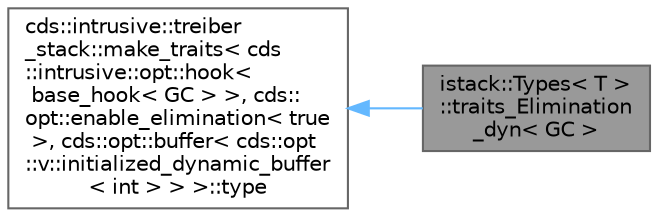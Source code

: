 digraph "istack::Types&lt; T &gt;::traits_Elimination_dyn&lt; GC &gt;"
{
 // LATEX_PDF_SIZE
  bgcolor="transparent";
  edge [fontname=Helvetica,fontsize=10,labelfontname=Helvetica,labelfontsize=10];
  node [fontname=Helvetica,fontsize=10,shape=box,height=0.2,width=0.4];
  rankdir="LR";
  Node1 [id="Node000001",label="istack::Types\< T \>\l::traits_Elimination\l_dyn\< GC \>",height=0.2,width=0.4,color="gray40", fillcolor="grey60", style="filled", fontcolor="black",tooltip=" "];
  Node2 -> Node1 [id="edge1_Node000001_Node000002",dir="back",color="steelblue1",style="solid",tooltip=" "];
  Node2 [id="Node000002",label="cds::intrusive::treiber\l_stack::make_traits\< cds\l::intrusive::opt::hook\<\l base_hook\< GC \> \>, cds::\lopt::enable_elimination\< true\l \>, cds::opt::buffer\< cds::opt\l::v::initialized_dynamic_buffer\l\< int \> \> \>::type",height=0.2,width=0.4,color="gray40", fillcolor="white", style="filled",tooltip=" "];
}
